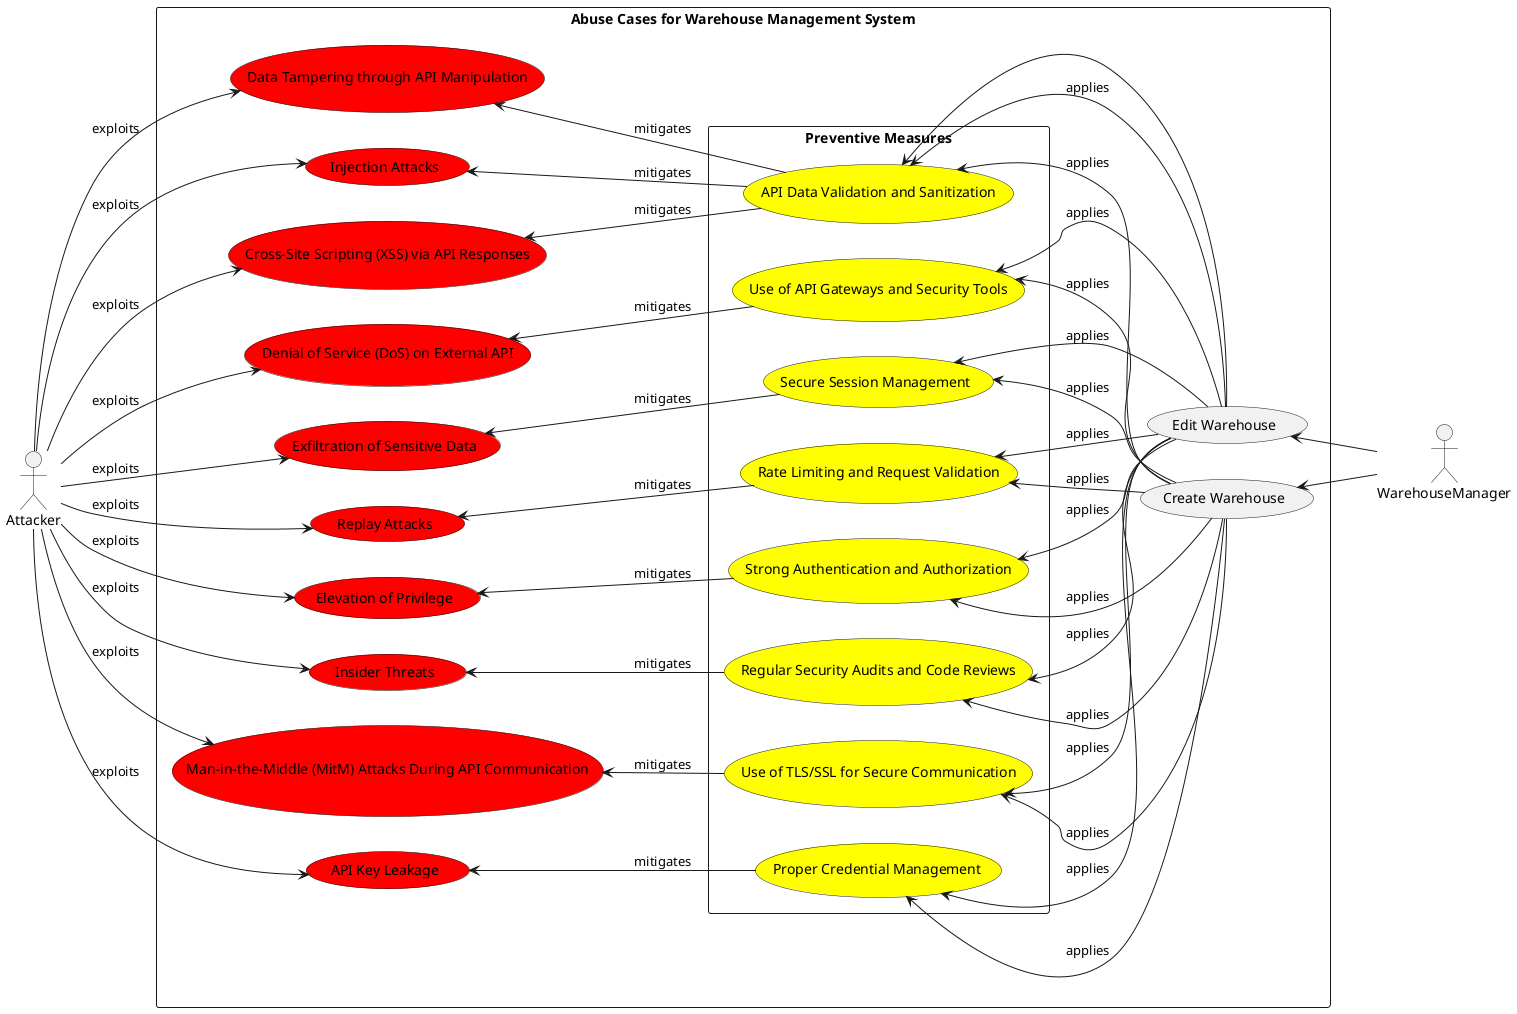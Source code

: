 @startuml

left to right direction
skinparam packageStyle rectangle

actor Attacker
actor WarehouseManager

package "Abuse Cases for Warehouse Management System" {
    usecase "Data Tampering through API Manipulation" as DT #red
    usecase "Replay Attacks" as RA #red
    usecase "Elevation of Privilege" as EP #red
    usecase "Injection Attacks" as IA #red
    usecase "Exfiltration of Sensitive Data" as ESD #red
    usecase "Denial of Service (DoS) on External API" as DoS #red
    usecase "Insider Threats" as IT #red
    usecase "Cross-Site Scripting (XSS) via API Responses" as XSS #red
    usecase "Man-in-the-Middle (MitM) Attacks During API Communication" as MitM #red
    usecase "API Key Leakage" as AKL #red

    package "Preventive Measures" {
        usecase "API Data Validation and Sanitization" as ADV #yellow
        usecase "Rate Limiting and Request Validation" as RLRV #yellow
        usecase "Strong Authentication and Authorization" as SAA #yellow
        usecase "Use of TLS/SSL for Secure Communication" as TLS #yellow
        usecase "Regular Security Audits and Code Reviews" as RSA #yellow
        usecase "Use of API Gateways and Security Tools" as APIG #yellow
        usecase "Secure Session Management" as SSM #yellow
        usecase "Proper Credential Management" as PCM #yellow
    }

    usecase "Create Warehouse" as CW
    usecase "Edit Warehouse" as EW

    Attacker --> DT : exploits
    Attacker --> RA : exploits
    Attacker --> EP : exploits
    Attacker --> IA : exploits
    Attacker --> ESD : exploits
    Attacker --> DoS : exploits
    Attacker --> IT : exploits
    Attacker --> XSS : exploits
    Attacker --> MitM : exploits
    Attacker --> AKL : exploits

    DT <-- ADV : mitigates
    RA <-- RLRV : mitigates
    EP <-- SAA : mitigates
    IA <-- ADV : mitigates
    ESD <-- SSM : mitigates
    DoS <-- APIG : mitigates
    IT <-- RSA : mitigates
    XSS <-- ADV : mitigates
    MitM <-- TLS : mitigates
    AKL <-- PCM : mitigates

     ADV <-- CW : applies
     RLRV <-- CW : applies
     SAA <-- CW : applies
     SSM <-- CW : applies
     APIG <-- CW : applies
     RSA <-- CW : applies
     TLS <-- CW : applies
     PCM <-- CW : applies

     ADV <-- EW : applies
     RLRV <-- EW : applies
     SAA <-- EW : applies
     SSM <-- EW : applies
     APIG <-- EW : applies
     RSA <-- EW : applies
     TLS <-- EW : applies
     PCM <-- EW : applies

    CW <-- WarehouseManager
    EW <-- WarehouseManager



    EW --> ADV
}

@enduml
